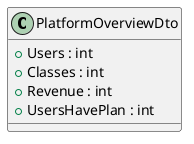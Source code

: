 @startuml
class PlatformOverviewDto {
    + Users : int
    + Classes : int
    + Revenue : int
    + UsersHavePlan : int
}
@enduml